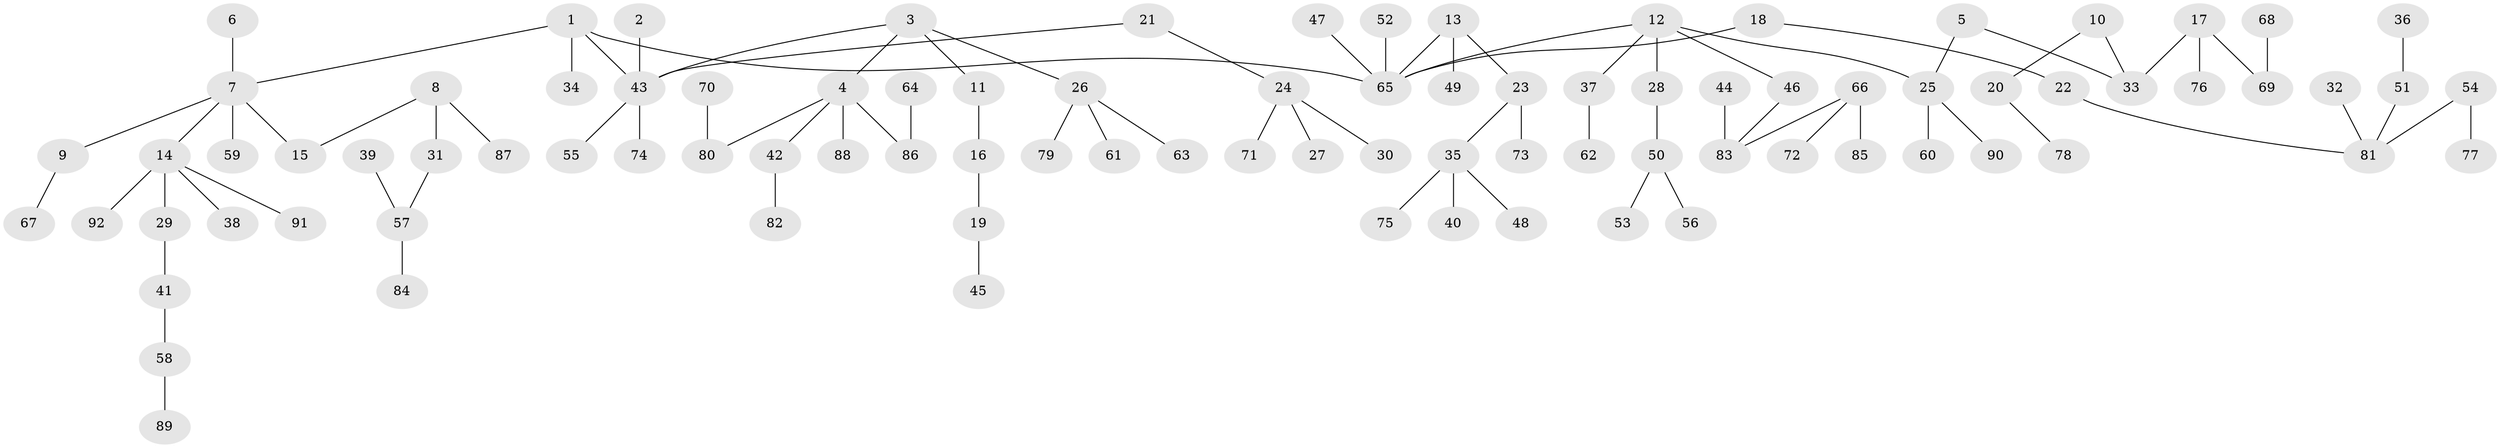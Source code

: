 // original degree distribution, {6: 0.015267175572519083, 7: 0.022900763358778626, 5: 0.03816793893129771, 1: 0.5038167938931297, 4: 0.05343511450381679, 3: 0.0916030534351145, 2: 0.2748091603053435}
// Generated by graph-tools (version 1.1) at 2025/37/03/04/25 23:37:25]
// undirected, 92 vertices, 91 edges
graph export_dot {
  node [color=gray90,style=filled];
  1;
  2;
  3;
  4;
  5;
  6;
  7;
  8;
  9;
  10;
  11;
  12;
  13;
  14;
  15;
  16;
  17;
  18;
  19;
  20;
  21;
  22;
  23;
  24;
  25;
  26;
  27;
  28;
  29;
  30;
  31;
  32;
  33;
  34;
  35;
  36;
  37;
  38;
  39;
  40;
  41;
  42;
  43;
  44;
  45;
  46;
  47;
  48;
  49;
  50;
  51;
  52;
  53;
  54;
  55;
  56;
  57;
  58;
  59;
  60;
  61;
  62;
  63;
  64;
  65;
  66;
  67;
  68;
  69;
  70;
  71;
  72;
  73;
  74;
  75;
  76;
  77;
  78;
  79;
  80;
  81;
  82;
  83;
  84;
  85;
  86;
  87;
  88;
  89;
  90;
  91;
  92;
  1 -- 7 [weight=1.0];
  1 -- 34 [weight=1.0];
  1 -- 43 [weight=1.0];
  1 -- 65 [weight=1.0];
  2 -- 43 [weight=1.0];
  3 -- 4 [weight=1.0];
  3 -- 11 [weight=1.0];
  3 -- 26 [weight=1.0];
  3 -- 43 [weight=1.0];
  4 -- 42 [weight=1.0];
  4 -- 80 [weight=1.0];
  4 -- 86 [weight=1.0];
  4 -- 88 [weight=1.0];
  5 -- 25 [weight=1.0];
  5 -- 33 [weight=1.0];
  6 -- 7 [weight=1.0];
  7 -- 9 [weight=1.0];
  7 -- 14 [weight=1.0];
  7 -- 15 [weight=1.0];
  7 -- 59 [weight=1.0];
  8 -- 15 [weight=1.0];
  8 -- 31 [weight=1.0];
  8 -- 87 [weight=1.0];
  9 -- 67 [weight=1.0];
  10 -- 20 [weight=1.0];
  10 -- 33 [weight=1.0];
  11 -- 16 [weight=1.0];
  12 -- 25 [weight=1.0];
  12 -- 28 [weight=1.0];
  12 -- 37 [weight=1.0];
  12 -- 46 [weight=1.0];
  12 -- 65 [weight=1.0];
  13 -- 23 [weight=1.0];
  13 -- 49 [weight=1.0];
  13 -- 65 [weight=1.0];
  14 -- 29 [weight=1.0];
  14 -- 38 [weight=1.0];
  14 -- 91 [weight=1.0];
  14 -- 92 [weight=1.0];
  16 -- 19 [weight=1.0];
  17 -- 33 [weight=1.0];
  17 -- 69 [weight=1.0];
  17 -- 76 [weight=1.0];
  18 -- 22 [weight=1.0];
  18 -- 65 [weight=1.0];
  19 -- 45 [weight=1.0];
  20 -- 78 [weight=1.0];
  21 -- 24 [weight=1.0];
  21 -- 43 [weight=1.0];
  22 -- 81 [weight=1.0];
  23 -- 35 [weight=1.0];
  23 -- 73 [weight=1.0];
  24 -- 27 [weight=1.0];
  24 -- 30 [weight=1.0];
  24 -- 71 [weight=1.0];
  25 -- 60 [weight=1.0];
  25 -- 90 [weight=1.0];
  26 -- 61 [weight=1.0];
  26 -- 63 [weight=1.0];
  26 -- 79 [weight=1.0];
  28 -- 50 [weight=1.0];
  29 -- 41 [weight=1.0];
  31 -- 57 [weight=1.0];
  32 -- 81 [weight=1.0];
  35 -- 40 [weight=1.0];
  35 -- 48 [weight=1.0];
  35 -- 75 [weight=1.0];
  36 -- 51 [weight=1.0];
  37 -- 62 [weight=1.0];
  39 -- 57 [weight=1.0];
  41 -- 58 [weight=1.0];
  42 -- 82 [weight=1.0];
  43 -- 55 [weight=1.0];
  43 -- 74 [weight=1.0];
  44 -- 83 [weight=1.0];
  46 -- 83 [weight=1.0];
  47 -- 65 [weight=1.0];
  50 -- 53 [weight=1.0];
  50 -- 56 [weight=1.0];
  51 -- 81 [weight=1.0];
  52 -- 65 [weight=1.0];
  54 -- 77 [weight=1.0];
  54 -- 81 [weight=1.0];
  57 -- 84 [weight=1.0];
  58 -- 89 [weight=1.0];
  64 -- 86 [weight=1.0];
  66 -- 72 [weight=1.0];
  66 -- 83 [weight=1.0];
  66 -- 85 [weight=1.0];
  68 -- 69 [weight=1.0];
  70 -- 80 [weight=1.0];
}
